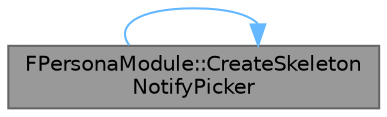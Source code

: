 digraph "FPersonaModule::CreateSkeletonNotifyPicker"
{
 // INTERACTIVE_SVG=YES
 // LATEX_PDF_SIZE
  bgcolor="transparent";
  edge [fontname=Helvetica,fontsize=10,labelfontname=Helvetica,labelfontsize=10];
  node [fontname=Helvetica,fontsize=10,shape=box,height=0.2,width=0.4];
  rankdir="LR";
  Node1 [id="Node000001",label="FPersonaModule::CreateSkeleton\lNotifyPicker",height=0.2,width=0.4,color="gray40", fillcolor="grey60", style="filled", fontcolor="black",tooltip="Create a widget that can choose a notify name."];
  Node1 -> Node1 [id="edge1_Node000001_Node000001",color="steelblue1",style="solid",tooltip=" "];
}
